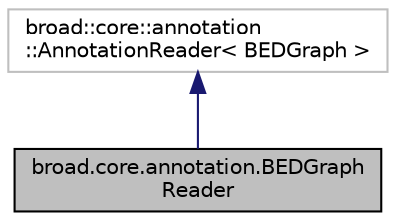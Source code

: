 digraph "broad.core.annotation.BEDGraphReader"
{
  edge [fontname="Helvetica",fontsize="10",labelfontname="Helvetica",labelfontsize="10"];
  node [fontname="Helvetica",fontsize="10",shape=record];
  Node1 [label="broad.core.annotation.BEDGraph\lReader",height=0.2,width=0.4,color="black", fillcolor="grey75", style="filled" fontcolor="black"];
  Node2 -> Node1 [dir="back",color="midnightblue",fontsize="10",style="solid"];
  Node2 [label="broad::core::annotation\l::AnnotationReader\< BEDGraph \>",height=0.2,width=0.4,color="grey75", fillcolor="white", style="filled"];
}
